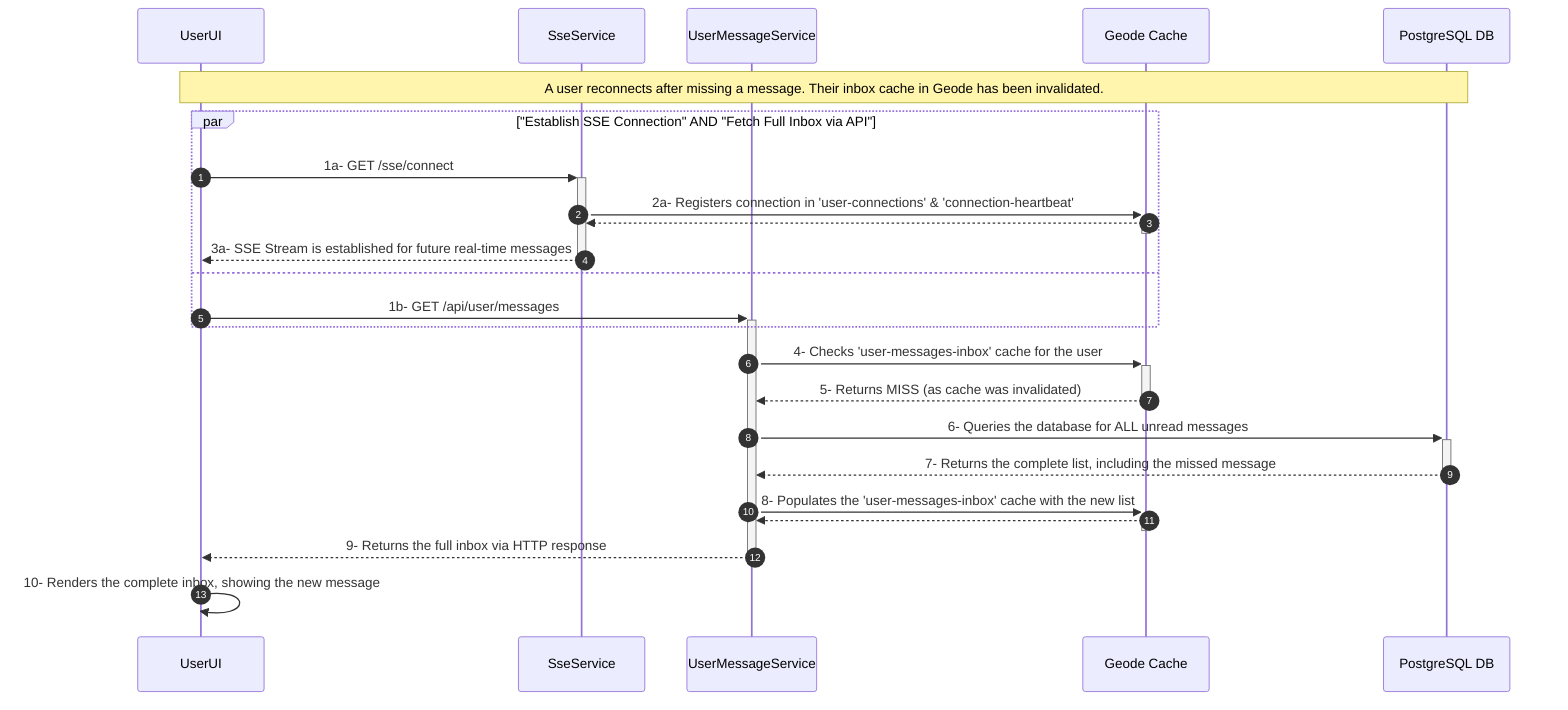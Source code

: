 sequenceDiagram
    autonumber

    participant UserUI
    participant SseService
    participant UserMessageService
    participant GeodeCache as Geode Cache
    participant DB as PostgreSQL DB

    Note over UserUI, DB: A user reconnects after missing a message. Their inbox cache in Geode has been invalidated.

    par "Establish SSE Connection" AND "Fetch Full Inbox via API"
        UserUI->>+SseService: 1a- GET /sse/connect
        SseService->>+GeodeCache: 2a- Registers connection in 'user-connections' & 'connection-heartbeat'
        GeodeCache-->>-SseService: 
        SseService-->>-UserUI: 3a- SSE Stream is established for future real-time messages
    and
        UserUI->>+UserMessageService: 1b- GET /api/user/messages
    end
    
    UserMessageService->>+GeodeCache: 4- Checks 'user-messages-inbox' cache for the user
    GeodeCache-->>-UserMessageService: 5- Returns MISS (as cache was invalidated)

    UserMessageService->>+DB: 6- Queries the database for ALL unread messages
    DB-->>-UserMessageService: 7- Returns the complete list, including the missed message

    UserMessageService->>+GeodeCache: 8- Populates the 'user-messages-inbox' cache with the new list
    GeodeCache-->>-UserMessageService: 

    UserMessageService-->>-UserUI: 9- Returns the full inbox via HTTP response
    UserUI->>UserUI: 10- Renders the complete inbox, showing the new message